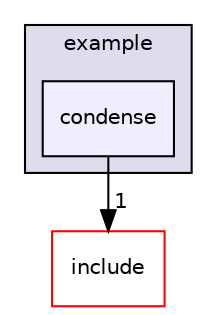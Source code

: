 digraph "build/vendor/rapidjson/src/rapidjson/example/condense" {
  compound=true
  node [ fontsize="10", fontname="Helvetica"];
  edge [ labelfontsize="10", labelfontname="Helvetica"];
  subgraph clusterdir_814f8d0b58d2cbbb7a64b29875efd4d1 {
    graph [ bgcolor="#ddddee", pencolor="black", label="example" fontname="Helvetica", fontsize="10", URL="dir_814f8d0b58d2cbbb7a64b29875efd4d1.html"]
  dir_9f681c6c7a73c83413e468a9d4e99dad [shape=box, label="condense", style="filled", fillcolor="#eeeeff", pencolor="black", URL="dir_9f681c6c7a73c83413e468a9d4e99dad.html"];
  }
  dir_13cda55ee060365935dd1d37eaa22914 [shape=box label="include" fillcolor="white" style="filled" color="red" URL="dir_13cda55ee060365935dd1d37eaa22914.html"];
  dir_9f681c6c7a73c83413e468a9d4e99dad->dir_13cda55ee060365935dd1d37eaa22914 [headlabel="1", labeldistance=1.5 headhref="dir_000010_000024.html"];
}
